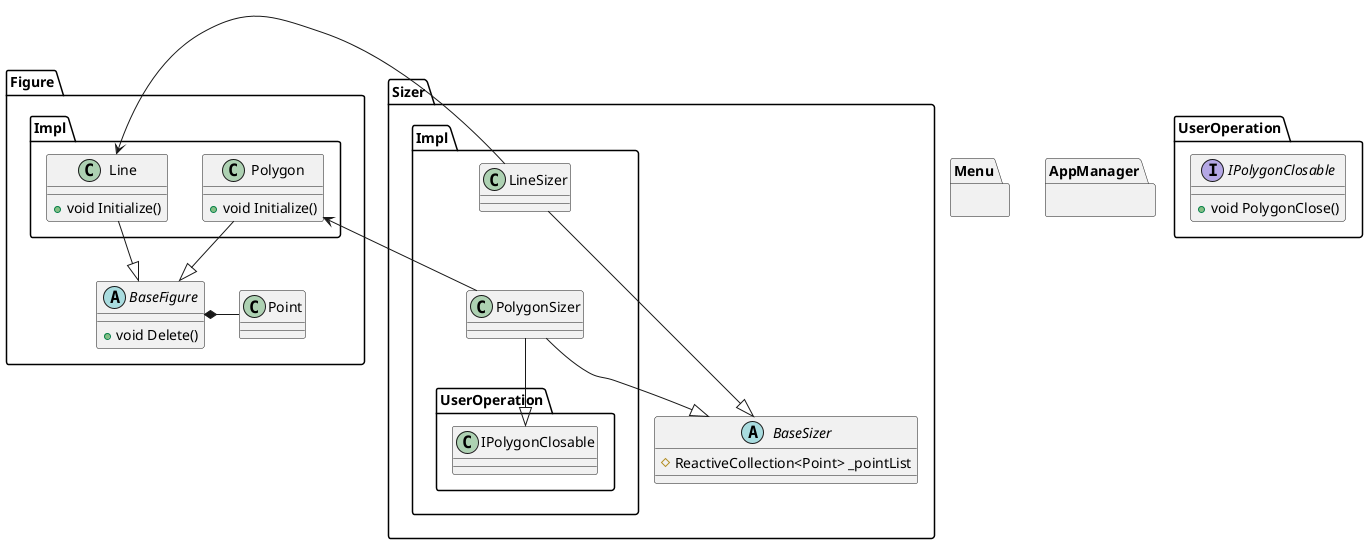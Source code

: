@startuml

namespace Figure {
    class Point {

    }

    abstract class BaseFigure {
        +void Delete()
    }

    namespace Impl {
        class Line {
            +void Initialize()
        }
        class Polygon {
            +void Initialize()
        }

        Line --|> Figure.BaseFigure
        Polygon --|> Figure.BaseFigure
    }

    Point --l* BaseFigure
}
namespace Sizer {
    abstract class BaseSizer {
        #ReactiveCollection<Point> _pointList
    }

    namespace Impl {
        class LineSizer {

        }
        class PolygonSizer {

        }

        LineSizer -[hidden]d- PolygonSizer
        LineSizer --|> Sizer.BaseSizer
        PolygonSizer --|> Sizer.BaseSizer

        LineSizer --l> Figure.Impl.Line
        PolygonSizer --l> Figure.Impl.Polygon

        PolygonSizer --|> UserOperation.IPolygonClosable
    }
}
namespace UserOperation {
    interface IPolygonClosable {
        +void PolygonClose()
    }
}
namespace Menu {

}
namespace AppManager {

}
@enduml